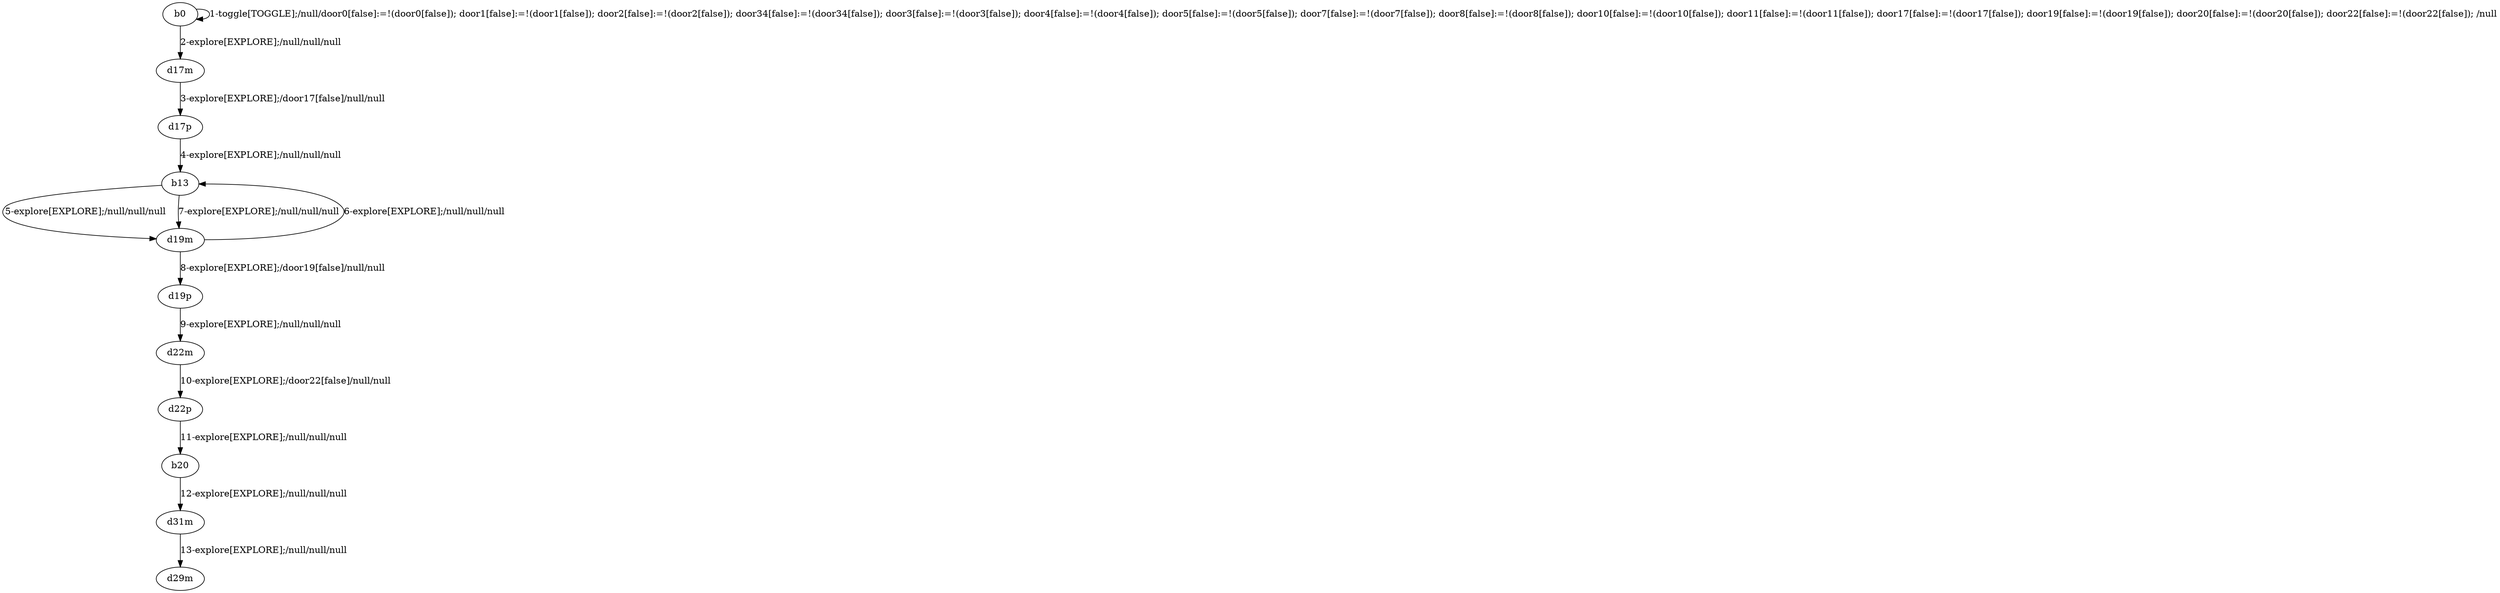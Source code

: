 # Total number of goals covered by this test: 1
# d31m --> d29m

digraph g {
"b0" -> "b0" [label = "1-toggle[TOGGLE];/null/door0[false]:=!(door0[false]); door1[false]:=!(door1[false]); door2[false]:=!(door2[false]); door34[false]:=!(door34[false]); door3[false]:=!(door3[false]); door4[false]:=!(door4[false]); door5[false]:=!(door5[false]); door7[false]:=!(door7[false]); door8[false]:=!(door8[false]); door10[false]:=!(door10[false]); door11[false]:=!(door11[false]); door17[false]:=!(door17[false]); door19[false]:=!(door19[false]); door20[false]:=!(door20[false]); door22[false]:=!(door22[false]); /null"];
"b0" -> "d17m" [label = "2-explore[EXPLORE];/null/null/null"];
"d17m" -> "d17p" [label = "3-explore[EXPLORE];/door17[false]/null/null"];
"d17p" -> "b13" [label = "4-explore[EXPLORE];/null/null/null"];
"b13" -> "d19m" [label = "5-explore[EXPLORE];/null/null/null"];
"d19m" -> "b13" [label = "6-explore[EXPLORE];/null/null/null"];
"b13" -> "d19m" [label = "7-explore[EXPLORE];/null/null/null"];
"d19m" -> "d19p" [label = "8-explore[EXPLORE];/door19[false]/null/null"];
"d19p" -> "d22m" [label = "9-explore[EXPLORE];/null/null/null"];
"d22m" -> "d22p" [label = "10-explore[EXPLORE];/door22[false]/null/null"];
"d22p" -> "b20" [label = "11-explore[EXPLORE];/null/null/null"];
"b20" -> "d31m" [label = "12-explore[EXPLORE];/null/null/null"];
"d31m" -> "d29m" [label = "13-explore[EXPLORE];/null/null/null"];
}